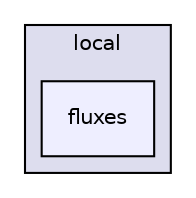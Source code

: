 digraph "fluxes" {
  compound=true
  node [ fontsize="10", fontname="Helvetica"];
  edge [ labelfontsize="10", labelfontname="Helvetica"];
  subgraph clusterdir_7df66b530ab698acb840d3fba4a971eb {
    graph [ bgcolor="#ddddee", pencolor="black", label="local" fontname="Helvetica", fontsize="10", URL="dir_7df66b530ab698acb840d3fba4a971eb.html"]
  dir_d11b86b133e4ec0cf3d7e9282f3e5c58 [shape=box, label="fluxes", style="filled", fillcolor="#eeeeff", pencolor="black", URL="dir_d11b86b133e4ec0cf3d7e9282f3e5c58.html"];
  }
}
